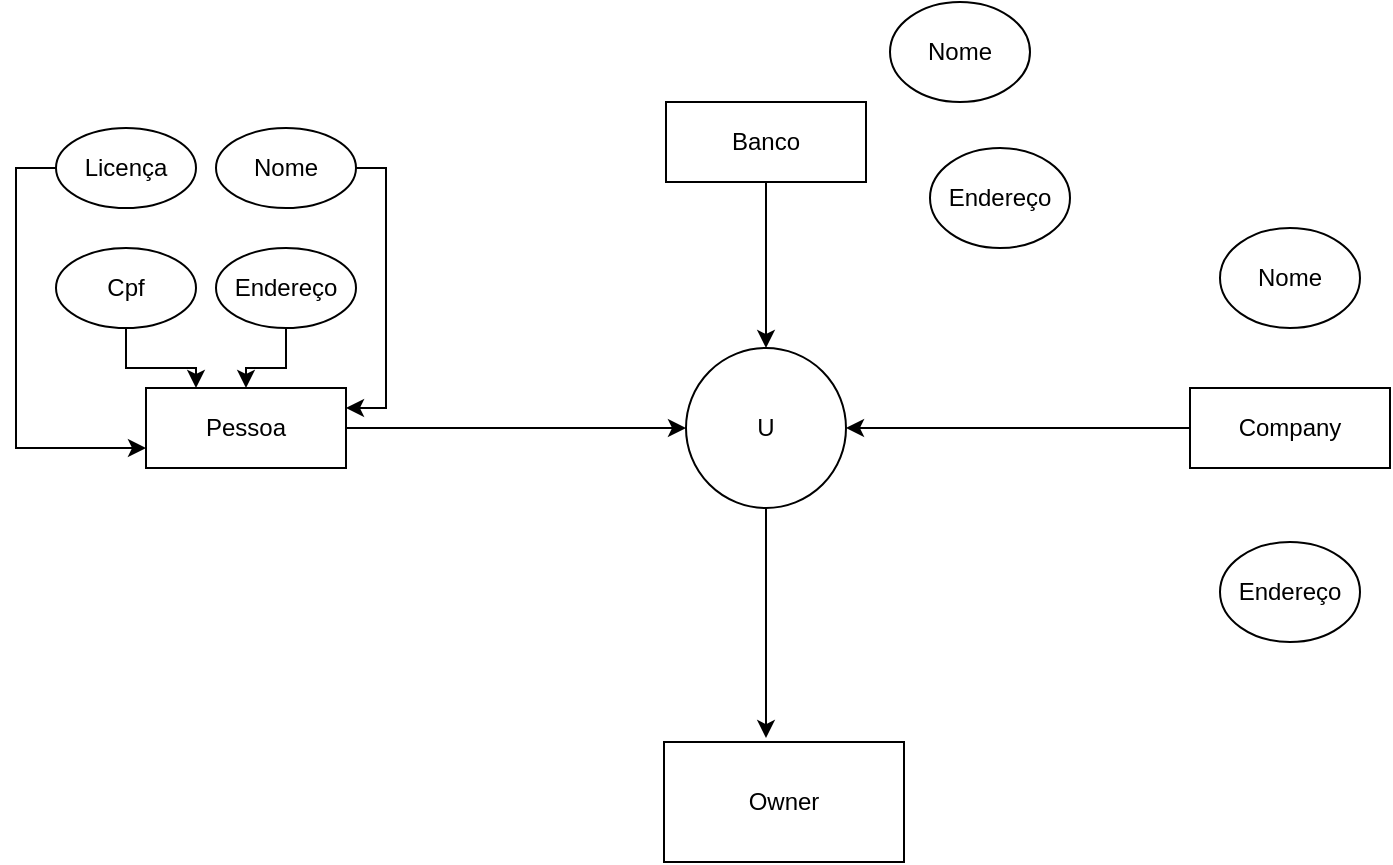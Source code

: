<mxfile version="20.2.7" type="github">
  <diagram id="XW8vENIFGyCkZWUnIW_Q" name="Página-1">
    <mxGraphModel dx="1177" dy="493" grid="1" gridSize="10" guides="1" tooltips="1" connect="1" arrows="1" fold="1" page="1" pageScale="1" pageWidth="827" pageHeight="1169" math="0" shadow="0">
      <root>
        <mxCell id="0" />
        <mxCell id="1" parent="0" />
        <mxCell id="pDh90iwZxwm8CgdOQc3U-9" style="edgeStyle=orthogonalEdgeStyle;rounded=0;orthogonalLoop=1;jettySize=auto;html=1;" edge="1" parent="1" source="pDh90iwZxwm8CgdOQc3U-4" target="pDh90iwZxwm8CgdOQc3U-7">
          <mxGeometry relative="1" as="geometry" />
        </mxCell>
        <mxCell id="pDh90iwZxwm8CgdOQc3U-4" value="Pessoa" style="whiteSpace=wrap;html=1;align=center;" vertex="1" parent="1">
          <mxGeometry x="128" y="223" width="100" height="40" as="geometry" />
        </mxCell>
        <mxCell id="pDh90iwZxwm8CgdOQc3U-10" style="edgeStyle=orthogonalEdgeStyle;rounded=0;orthogonalLoop=1;jettySize=auto;html=1;" edge="1" parent="1" source="pDh90iwZxwm8CgdOQc3U-5" target="pDh90iwZxwm8CgdOQc3U-7">
          <mxGeometry relative="1" as="geometry" />
        </mxCell>
        <mxCell id="pDh90iwZxwm8CgdOQc3U-5" value="Banco" style="whiteSpace=wrap;html=1;align=center;" vertex="1" parent="1">
          <mxGeometry x="388" y="80" width="100" height="40" as="geometry" />
        </mxCell>
        <mxCell id="pDh90iwZxwm8CgdOQc3U-11" style="edgeStyle=orthogonalEdgeStyle;rounded=0;orthogonalLoop=1;jettySize=auto;html=1;exitX=0;exitY=0.5;exitDx=0;exitDy=0;" edge="1" parent="1" source="pDh90iwZxwm8CgdOQc3U-6" target="pDh90iwZxwm8CgdOQc3U-7">
          <mxGeometry relative="1" as="geometry" />
        </mxCell>
        <mxCell id="pDh90iwZxwm8CgdOQc3U-6" value="Company" style="whiteSpace=wrap;html=1;align=center;" vertex="1" parent="1">
          <mxGeometry x="650" y="223" width="100" height="40" as="geometry" />
        </mxCell>
        <mxCell id="pDh90iwZxwm8CgdOQc3U-12" style="edgeStyle=orthogonalEdgeStyle;rounded=0;orthogonalLoop=1;jettySize=auto;html=1;exitX=0.5;exitY=1;exitDx=0;exitDy=0;entryX=0.425;entryY=-0.033;entryDx=0;entryDy=0;entryPerimeter=0;" edge="1" parent="1" source="pDh90iwZxwm8CgdOQc3U-7" target="pDh90iwZxwm8CgdOQc3U-8">
          <mxGeometry relative="1" as="geometry" />
        </mxCell>
        <mxCell id="pDh90iwZxwm8CgdOQc3U-7" value="U" style="ellipse;whiteSpace=wrap;html=1;aspect=fixed;" vertex="1" parent="1">
          <mxGeometry x="398" y="203" width="80" height="80" as="geometry" />
        </mxCell>
        <mxCell id="pDh90iwZxwm8CgdOQc3U-8" value="Owner" style="rounded=0;whiteSpace=wrap;html=1;" vertex="1" parent="1">
          <mxGeometry x="387" y="400" width="120" height="60" as="geometry" />
        </mxCell>
        <mxCell id="pDh90iwZxwm8CgdOQc3U-18" style="edgeStyle=orthogonalEdgeStyle;rounded=0;orthogonalLoop=1;jettySize=auto;html=1;exitX=0.5;exitY=1;exitDx=0;exitDy=0;entryX=0.25;entryY=0;entryDx=0;entryDy=0;" edge="1" parent="1" source="pDh90iwZxwm8CgdOQc3U-14" target="pDh90iwZxwm8CgdOQc3U-4">
          <mxGeometry relative="1" as="geometry" />
        </mxCell>
        <mxCell id="pDh90iwZxwm8CgdOQc3U-14" value="Cpf&lt;br&gt;" style="ellipse;whiteSpace=wrap;html=1;" vertex="1" parent="1">
          <mxGeometry x="83" y="153" width="70" height="40" as="geometry" />
        </mxCell>
        <mxCell id="pDh90iwZxwm8CgdOQc3U-19" style="edgeStyle=orthogonalEdgeStyle;rounded=0;orthogonalLoop=1;jettySize=auto;html=1;" edge="1" parent="1" source="pDh90iwZxwm8CgdOQc3U-15" target="pDh90iwZxwm8CgdOQc3U-4">
          <mxGeometry relative="1" as="geometry" />
        </mxCell>
        <mxCell id="pDh90iwZxwm8CgdOQc3U-15" value="Endereço" style="ellipse;whiteSpace=wrap;html=1;" vertex="1" parent="1">
          <mxGeometry x="163" y="153" width="70" height="40" as="geometry" />
        </mxCell>
        <mxCell id="pDh90iwZxwm8CgdOQc3U-21" style="edgeStyle=orthogonalEdgeStyle;rounded=0;orthogonalLoop=1;jettySize=auto;html=1;entryX=1;entryY=0.25;entryDx=0;entryDy=0;" edge="1" parent="1" source="pDh90iwZxwm8CgdOQc3U-16" target="pDh90iwZxwm8CgdOQc3U-4">
          <mxGeometry relative="1" as="geometry">
            <mxPoint x="240" y="230" as="targetPoint" />
            <Array as="points">
              <mxPoint x="248" y="113" />
              <mxPoint x="248" y="233" />
            </Array>
          </mxGeometry>
        </mxCell>
        <mxCell id="pDh90iwZxwm8CgdOQc3U-16" value="Nome" style="ellipse;whiteSpace=wrap;html=1;" vertex="1" parent="1">
          <mxGeometry x="163" y="93" width="70" height="40" as="geometry" />
        </mxCell>
        <mxCell id="pDh90iwZxwm8CgdOQc3U-20" style="edgeStyle=orthogonalEdgeStyle;rounded=0;orthogonalLoop=1;jettySize=auto;html=1;exitX=0;exitY=0.5;exitDx=0;exitDy=0;entryX=0;entryY=0.75;entryDx=0;entryDy=0;" edge="1" parent="1" source="pDh90iwZxwm8CgdOQc3U-17" target="pDh90iwZxwm8CgdOQc3U-4">
          <mxGeometry relative="1" as="geometry" />
        </mxCell>
        <mxCell id="pDh90iwZxwm8CgdOQc3U-17" value="Licença" style="ellipse;whiteSpace=wrap;html=1;" vertex="1" parent="1">
          <mxGeometry x="83" y="93" width="70" height="40" as="geometry" />
        </mxCell>
        <mxCell id="pDh90iwZxwm8CgdOQc3U-22" value="Nome" style="ellipse;whiteSpace=wrap;html=1;" vertex="1" parent="1">
          <mxGeometry x="500" y="30" width="70" height="50" as="geometry" />
        </mxCell>
        <mxCell id="pDh90iwZxwm8CgdOQc3U-23" value="Endereço" style="ellipse;whiteSpace=wrap;html=1;" vertex="1" parent="1">
          <mxGeometry x="520" y="103" width="70" height="50" as="geometry" />
        </mxCell>
        <mxCell id="pDh90iwZxwm8CgdOQc3U-25" value="Nome" style="ellipse;whiteSpace=wrap;html=1;" vertex="1" parent="1">
          <mxGeometry x="665" y="143" width="70" height="50" as="geometry" />
        </mxCell>
        <mxCell id="pDh90iwZxwm8CgdOQc3U-26" value="Endereço" style="ellipse;whiteSpace=wrap;html=1;" vertex="1" parent="1">
          <mxGeometry x="665" y="300" width="70" height="50" as="geometry" />
        </mxCell>
      </root>
    </mxGraphModel>
  </diagram>
</mxfile>
